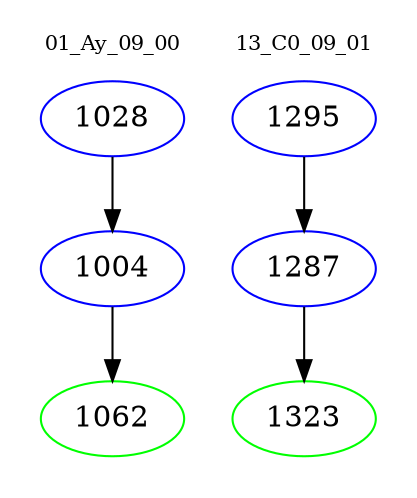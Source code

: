 digraph{
subgraph cluster_0 {
color = white
label = "01_Ay_09_00";
fontsize=10;
T0_1028 [label="1028", color="blue"]
T0_1028 -> T0_1004 [color="black"]
T0_1004 [label="1004", color="blue"]
T0_1004 -> T0_1062 [color="black"]
T0_1062 [label="1062", color="green"]
}
subgraph cluster_1 {
color = white
label = "13_C0_09_01";
fontsize=10;
T1_1295 [label="1295", color="blue"]
T1_1295 -> T1_1287 [color="black"]
T1_1287 [label="1287", color="blue"]
T1_1287 -> T1_1323 [color="black"]
T1_1323 [label="1323", color="green"]
}
}

